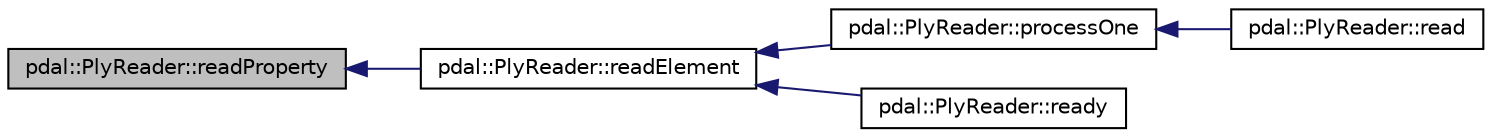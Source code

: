 digraph "pdal::PlyReader::readProperty"
{
  edge [fontname="Helvetica",fontsize="10",labelfontname="Helvetica",labelfontsize="10"];
  node [fontname="Helvetica",fontsize="10",shape=record];
  rankdir="LR";
  Node1 [label="pdal::PlyReader::readProperty",height=0.2,width=0.4,color="black", fillcolor="grey75", style="filled", fontcolor="black"];
  Node1 -> Node2 [dir="back",color="midnightblue",fontsize="10",style="solid",fontname="Helvetica"];
  Node2 [label="pdal::PlyReader::readElement",height=0.2,width=0.4,color="black", fillcolor="white", style="filled",URL="$classpdal_1_1PlyReader.html#a9f8530cfe07a115f3aec19f71ed53ea2"];
  Node2 -> Node3 [dir="back",color="midnightblue",fontsize="10",style="solid",fontname="Helvetica"];
  Node3 [label="pdal::PlyReader::processOne",height=0.2,width=0.4,color="black", fillcolor="white", style="filled",URL="$classpdal_1_1PlyReader.html#a2ffd816ad722bc26a939e2205672fc22"];
  Node3 -> Node4 [dir="back",color="midnightblue",fontsize="10",style="solid",fontname="Helvetica"];
  Node4 [label="pdal::PlyReader::read",height=0.2,width=0.4,color="black", fillcolor="white", style="filled",URL="$classpdal_1_1PlyReader.html#a72e6d57481231baa610904384b5b4715"];
  Node2 -> Node5 [dir="back",color="midnightblue",fontsize="10",style="solid",fontname="Helvetica"];
  Node5 [label="pdal::PlyReader::ready",height=0.2,width=0.4,color="black", fillcolor="white", style="filled",URL="$classpdal_1_1PlyReader.html#a25b3be53b5c74d1caa6a6fd76325e89b"];
}
